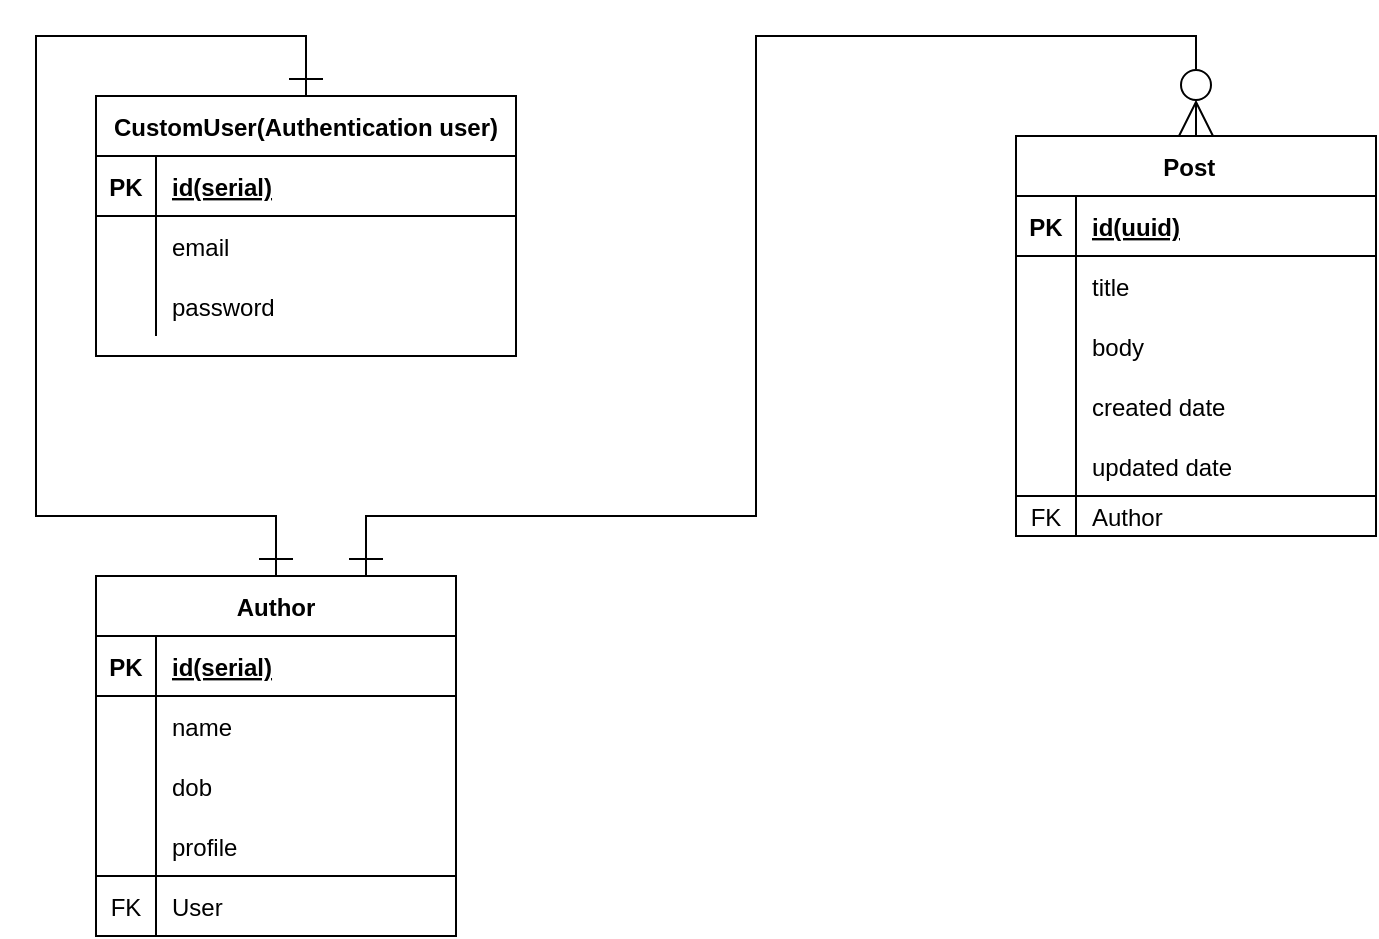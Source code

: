 <mxfile>
    <diagram id="4ULtx4ooGoJEC2jMClgB" name="Page-1">
        <mxGraphModel dx="387" dy="609" grid="1" gridSize="10" guides="1" tooltips="1" connect="1" arrows="1" fold="1" page="1" pageScale="1" pageWidth="827" pageHeight="1169" math="0" shadow="0">
            <root>
                <mxCell id="0"/>
                <mxCell id="1" parent="0"/>
                <mxCell id="53" style="edgeStyle=none;rounded=0;jumpStyle=arc;html=1;exitX=0.5;exitY=0;exitDx=0;exitDy=0;entryX=0.5;entryY=0;entryDx=0;entryDy=0;startArrow=ERone;startFill=0;endArrow=ERone;endFill=0;endSize=15;strokeWidth=1;strokeColor=default;startSize=15;" parent="1" source="2" target="38" edge="1">
                    <mxGeometry relative="1" as="geometry">
                        <Array as="points">
                            <mxPoint x="175" y="40"/>
                            <mxPoint x="40" y="40"/>
                            <mxPoint x="40" y="280"/>
                            <mxPoint x="160" y="280"/>
                        </Array>
                    </mxGeometry>
                </mxCell>
                <mxCell id="2" value="CustomUser(Authentication user)" style="shape=table;startSize=30;container=1;collapsible=1;childLayout=tableLayout;fixedRows=1;rowLines=0;fontStyle=1;align=center;resizeLast=1;" parent="1" vertex="1">
                    <mxGeometry x="70" y="70" width="210" height="130" as="geometry"/>
                </mxCell>
                <mxCell id="3" value="" style="shape=partialRectangle;collapsible=0;dropTarget=0;pointerEvents=0;fillColor=none;top=0;left=0;bottom=1;right=0;points=[[0,0.5],[1,0.5]];portConstraint=eastwest;" parent="2" vertex="1">
                    <mxGeometry y="30" width="210" height="30" as="geometry"/>
                </mxCell>
                <mxCell id="4" value="PK" style="shape=partialRectangle;connectable=0;fillColor=none;top=0;left=0;bottom=0;right=0;fontStyle=1;overflow=hidden;" parent="3" vertex="1">
                    <mxGeometry width="30" height="30" as="geometry">
                        <mxRectangle width="30" height="30" as="alternateBounds"/>
                    </mxGeometry>
                </mxCell>
                <mxCell id="5" value="id(serial)" style="shape=partialRectangle;connectable=0;fillColor=none;top=0;left=0;bottom=0;right=0;align=left;spacingLeft=6;fontStyle=5;overflow=hidden;" parent="3" vertex="1">
                    <mxGeometry x="30" width="180" height="30" as="geometry">
                        <mxRectangle width="180" height="30" as="alternateBounds"/>
                    </mxGeometry>
                </mxCell>
                <mxCell id="9" value="" style="shape=partialRectangle;collapsible=0;dropTarget=0;pointerEvents=0;fillColor=none;top=0;left=0;bottom=0;right=0;points=[[0,0.5],[1,0.5]];portConstraint=eastwest;" parent="2" vertex="1">
                    <mxGeometry y="60" width="210" height="30" as="geometry"/>
                </mxCell>
                <mxCell id="10" value="" style="shape=partialRectangle;connectable=0;fillColor=none;top=0;left=0;bottom=0;right=0;editable=1;overflow=hidden;" parent="9" vertex="1">
                    <mxGeometry width="30" height="30" as="geometry">
                        <mxRectangle width="30" height="30" as="alternateBounds"/>
                    </mxGeometry>
                </mxCell>
                <mxCell id="11" value="email " style="shape=partialRectangle;connectable=0;fillColor=none;top=0;left=0;bottom=0;right=0;align=left;spacingLeft=6;overflow=hidden;" parent="9" vertex="1">
                    <mxGeometry x="30" width="180" height="30" as="geometry">
                        <mxRectangle width="180" height="30" as="alternateBounds"/>
                    </mxGeometry>
                </mxCell>
                <mxCell id="12" value="" style="shape=partialRectangle;collapsible=0;dropTarget=0;pointerEvents=0;fillColor=none;top=0;left=0;bottom=0;right=0;points=[[0,0.5],[1,0.5]];portConstraint=eastwest;" parent="2" vertex="1">
                    <mxGeometry y="90" width="210" height="30" as="geometry"/>
                </mxCell>
                <mxCell id="13" value="" style="shape=partialRectangle;connectable=0;fillColor=none;top=0;left=0;bottom=0;right=0;editable=1;overflow=hidden;" parent="12" vertex="1">
                    <mxGeometry width="30" height="30" as="geometry">
                        <mxRectangle width="30" height="30" as="alternateBounds"/>
                    </mxGeometry>
                </mxCell>
                <mxCell id="14" value="password" style="shape=partialRectangle;connectable=0;fillColor=none;top=0;left=0;bottom=0;right=0;align=left;spacingLeft=6;overflow=hidden;" parent="12" vertex="1">
                    <mxGeometry x="30" width="180" height="30" as="geometry">
                        <mxRectangle width="180" height="30" as="alternateBounds"/>
                    </mxGeometry>
                </mxCell>
                <mxCell id="15" value="Post  " style="shape=table;startSize=30;container=1;collapsible=1;childLayout=tableLayout;fixedRows=1;rowLines=0;fontStyle=1;align=center;resizeLast=1;" parent="1" vertex="1">
                    <mxGeometry x="530" y="90" width="180" height="200" as="geometry"/>
                </mxCell>
                <mxCell id="16" value="" style="shape=partialRectangle;collapsible=0;dropTarget=0;pointerEvents=0;fillColor=none;top=0;left=0;bottom=1;right=0;points=[[0,0.5],[1,0.5]];portConstraint=eastwest;" parent="15" vertex="1">
                    <mxGeometry y="30" width="180" height="30" as="geometry"/>
                </mxCell>
                <mxCell id="17" value="PK" style="shape=partialRectangle;connectable=0;fillColor=none;top=0;left=0;bottom=0;right=0;fontStyle=1;overflow=hidden;" parent="16" vertex="1">
                    <mxGeometry width="30" height="30" as="geometry">
                        <mxRectangle width="30" height="30" as="alternateBounds"/>
                    </mxGeometry>
                </mxCell>
                <mxCell id="18" value="id(uuid)" style="shape=partialRectangle;connectable=0;fillColor=none;top=0;left=0;bottom=0;right=0;align=left;spacingLeft=6;fontStyle=5;overflow=hidden;" parent="16" vertex="1">
                    <mxGeometry x="30" width="150" height="30" as="geometry">
                        <mxRectangle width="150" height="30" as="alternateBounds"/>
                    </mxGeometry>
                </mxCell>
                <mxCell id="19" value="" style="shape=partialRectangle;collapsible=0;dropTarget=0;pointerEvents=0;fillColor=none;top=0;left=0;bottom=0;right=0;points=[[0,0.5],[1,0.5]];portConstraint=eastwest;" parent="15" vertex="1">
                    <mxGeometry y="60" width="180" height="30" as="geometry"/>
                </mxCell>
                <mxCell id="20" value="" style="shape=partialRectangle;connectable=0;fillColor=none;top=0;left=0;bottom=0;right=0;editable=1;overflow=hidden;" parent="19" vertex="1">
                    <mxGeometry width="30" height="30" as="geometry">
                        <mxRectangle width="30" height="30" as="alternateBounds"/>
                    </mxGeometry>
                </mxCell>
                <mxCell id="21" value="title" style="shape=partialRectangle;connectable=0;fillColor=none;top=0;left=0;bottom=0;right=0;align=left;spacingLeft=6;overflow=hidden;" parent="19" vertex="1">
                    <mxGeometry x="30" width="150" height="30" as="geometry">
                        <mxRectangle width="150" height="30" as="alternateBounds"/>
                    </mxGeometry>
                </mxCell>
                <mxCell id="22" value="" style="shape=partialRectangle;collapsible=0;dropTarget=0;pointerEvents=0;fillColor=none;top=0;left=0;bottom=0;right=0;points=[[0,0.5],[1,0.5]];portConstraint=eastwest;" parent="15" vertex="1">
                    <mxGeometry y="90" width="180" height="30" as="geometry"/>
                </mxCell>
                <mxCell id="23" value="" style="shape=partialRectangle;connectable=0;fillColor=none;top=0;left=0;bottom=0;right=0;editable=1;overflow=hidden;" parent="22" vertex="1">
                    <mxGeometry width="30" height="30" as="geometry">
                        <mxRectangle width="30" height="30" as="alternateBounds"/>
                    </mxGeometry>
                </mxCell>
                <mxCell id="24" value="body" style="shape=partialRectangle;connectable=0;fillColor=none;top=0;left=0;bottom=0;right=0;align=left;spacingLeft=6;overflow=hidden;" parent="22" vertex="1">
                    <mxGeometry x="30" width="150" height="30" as="geometry">
                        <mxRectangle width="150" height="30" as="alternateBounds"/>
                    </mxGeometry>
                </mxCell>
                <mxCell id="25" value="" style="shape=partialRectangle;collapsible=0;dropTarget=0;pointerEvents=0;fillColor=none;top=0;left=0;bottom=0;right=0;points=[[0,0.5],[1,0.5]];portConstraint=eastwest;" parent="15" vertex="1">
                    <mxGeometry y="120" width="180" height="30" as="geometry"/>
                </mxCell>
                <mxCell id="26" value="" style="shape=partialRectangle;connectable=0;fillColor=none;top=0;left=0;bottom=0;right=0;editable=1;overflow=hidden;" parent="25" vertex="1">
                    <mxGeometry width="30" height="30" as="geometry">
                        <mxRectangle width="30" height="30" as="alternateBounds"/>
                    </mxGeometry>
                </mxCell>
                <mxCell id="27" value="created date" style="shape=partialRectangle;connectable=0;fillColor=none;top=0;left=0;bottom=0;right=0;align=left;spacingLeft=6;overflow=hidden;" parent="25" vertex="1">
                    <mxGeometry x="30" width="150" height="30" as="geometry">
                        <mxRectangle width="150" height="30" as="alternateBounds"/>
                    </mxGeometry>
                </mxCell>
                <mxCell id="57" style="shape=partialRectangle;collapsible=0;dropTarget=0;pointerEvents=0;fillColor=none;top=0;left=0;bottom=0;right=0;points=[[0,0.5],[1,0.5]];portConstraint=eastwest;" vertex="1" parent="15">
                    <mxGeometry y="150" width="180" height="30" as="geometry"/>
                </mxCell>
                <mxCell id="58" style="shape=partialRectangle;connectable=0;fillColor=none;top=0;left=0;bottom=0;right=0;editable=1;overflow=hidden;" vertex="1" parent="57">
                    <mxGeometry width="30" height="30" as="geometry">
                        <mxRectangle width="30" height="30" as="alternateBounds"/>
                    </mxGeometry>
                </mxCell>
                <mxCell id="59" value="updated date" style="shape=partialRectangle;connectable=0;fillColor=none;top=0;left=0;bottom=0;right=0;align=left;spacingLeft=6;overflow=hidden;" vertex="1" parent="57">
                    <mxGeometry x="30" width="150" height="30" as="geometry">
                        <mxRectangle width="150" height="30" as="alternateBounds"/>
                    </mxGeometry>
                </mxCell>
                <mxCell id="28" style="shape=partialRectangle;collapsible=0;dropTarget=0;pointerEvents=0;fillColor=none;top=1;left=0;bottom=1;right=0;points=[[0,0.5],[1,0.5]];portConstraint=eastwest;perimeterSpacing=0;" parent="15" vertex="1">
                    <mxGeometry y="180" width="180" height="20" as="geometry"/>
                </mxCell>
                <mxCell id="29" value="FK" style="shape=partialRectangle;connectable=0;fillColor=none;top=0;left=0;bottom=0;right=0;editable=1;overflow=hidden;" parent="28" vertex="1">
                    <mxGeometry width="30" height="20" as="geometry">
                        <mxRectangle width="30" height="20" as="alternateBounds"/>
                    </mxGeometry>
                </mxCell>
                <mxCell id="30" value="Author" style="shape=partialRectangle;connectable=0;fillColor=none;top=0;left=0;bottom=0;right=0;align=left;spacingLeft=6;overflow=hidden;" parent="28" vertex="1">
                    <mxGeometry x="30" width="150" height="20" as="geometry">
                        <mxRectangle width="150" height="20" as="alternateBounds"/>
                    </mxGeometry>
                </mxCell>
                <mxCell id="52" style="edgeStyle=none;rounded=0;jumpStyle=arc;html=1;exitX=0.75;exitY=0;exitDx=0;exitDy=0;entryX=0.5;entryY=0;entryDx=0;entryDy=0;startArrow=ERone;startFill=0;endArrow=ERzeroToMany;endFill=0;endSize=15;strokeWidth=1;startSize=15;" parent="1" source="38" target="15" edge="1">
                    <mxGeometry relative="1" as="geometry">
                        <Array as="points">
                            <mxPoint x="205" y="280"/>
                            <mxPoint x="400" y="280"/>
                            <mxPoint x="400" y="40"/>
                            <mxPoint x="620" y="40"/>
                        </Array>
                    </mxGeometry>
                </mxCell>
                <mxCell id="38" value="Author" style="shape=table;startSize=30;container=1;collapsible=1;childLayout=tableLayout;fixedRows=1;rowLines=0;fontStyle=1;align=center;resizeLast=1;fillColor=none;" parent="1" vertex="1">
                    <mxGeometry x="70" y="310" width="180" height="180" as="geometry"/>
                </mxCell>
                <mxCell id="39" value="" style="shape=partialRectangle;collapsible=0;dropTarget=0;pointerEvents=0;fillColor=none;top=0;left=0;bottom=1;right=0;points=[[0,0.5],[1,0.5]];portConstraint=eastwest;" parent="38" vertex="1">
                    <mxGeometry y="30" width="180" height="30" as="geometry"/>
                </mxCell>
                <mxCell id="40" value="PK" style="shape=partialRectangle;connectable=0;fillColor=none;top=0;left=0;bottom=0;right=0;fontStyle=1;overflow=hidden;" parent="39" vertex="1">
                    <mxGeometry width="30" height="30" as="geometry">
                        <mxRectangle width="30" height="30" as="alternateBounds"/>
                    </mxGeometry>
                </mxCell>
                <mxCell id="41" value="id(serial)" style="shape=partialRectangle;connectable=0;fillColor=none;top=0;left=0;bottom=0;right=0;align=left;spacingLeft=6;fontStyle=5;overflow=hidden;" parent="39" vertex="1">
                    <mxGeometry x="30" width="150" height="30" as="geometry">
                        <mxRectangle width="150" height="30" as="alternateBounds"/>
                    </mxGeometry>
                </mxCell>
                <mxCell id="42" value="" style="shape=partialRectangle;collapsible=0;dropTarget=0;pointerEvents=0;fillColor=none;top=0;left=0;bottom=0;right=0;points=[[0,0.5],[1,0.5]];portConstraint=eastwest;" parent="38" vertex="1">
                    <mxGeometry y="60" width="180" height="30" as="geometry"/>
                </mxCell>
                <mxCell id="43" value="" style="shape=partialRectangle;connectable=0;fillColor=none;top=0;left=0;bottom=0;right=0;editable=1;overflow=hidden;" parent="42" vertex="1">
                    <mxGeometry width="30" height="30" as="geometry">
                        <mxRectangle width="30" height="30" as="alternateBounds"/>
                    </mxGeometry>
                </mxCell>
                <mxCell id="44" value="name" style="shape=partialRectangle;connectable=0;fillColor=none;top=0;left=0;bottom=0;right=0;align=left;spacingLeft=6;overflow=hidden;" parent="42" vertex="1">
                    <mxGeometry x="30" width="150" height="30" as="geometry">
                        <mxRectangle width="150" height="30" as="alternateBounds"/>
                    </mxGeometry>
                </mxCell>
                <mxCell id="45" value="" style="shape=partialRectangle;collapsible=0;dropTarget=0;pointerEvents=0;fillColor=none;top=0;left=0;bottom=0;right=0;points=[[0,0.5],[1,0.5]];portConstraint=eastwest;" parent="38" vertex="1">
                    <mxGeometry y="90" width="180" height="30" as="geometry"/>
                </mxCell>
                <mxCell id="46" value="" style="shape=partialRectangle;connectable=0;fillColor=none;top=0;left=0;bottom=0;right=0;editable=1;overflow=hidden;" parent="45" vertex="1">
                    <mxGeometry width="30" height="30" as="geometry">
                        <mxRectangle width="30" height="30" as="alternateBounds"/>
                    </mxGeometry>
                </mxCell>
                <mxCell id="47" value="dob" style="shape=partialRectangle;connectable=0;fillColor=none;top=0;left=0;bottom=0;right=0;align=left;spacingLeft=6;overflow=hidden;" parent="45" vertex="1">
                    <mxGeometry x="30" width="150" height="30" as="geometry">
                        <mxRectangle width="150" height="30" as="alternateBounds"/>
                    </mxGeometry>
                </mxCell>
                <mxCell id="54" style="shape=partialRectangle;collapsible=0;dropTarget=0;pointerEvents=0;fillColor=none;top=0;left=0;bottom=0;right=0;points=[[0,0.5],[1,0.5]];portConstraint=eastwest;" parent="38" vertex="1">
                    <mxGeometry y="120" width="180" height="30" as="geometry"/>
                </mxCell>
                <mxCell id="55" style="shape=partialRectangle;connectable=0;fillColor=none;top=0;left=0;bottom=0;right=0;editable=1;overflow=hidden;" parent="54" vertex="1">
                    <mxGeometry width="30" height="30" as="geometry">
                        <mxRectangle width="30" height="30" as="alternateBounds"/>
                    </mxGeometry>
                </mxCell>
                <mxCell id="56" value="profile" style="shape=partialRectangle;connectable=0;fillColor=none;top=0;left=0;bottom=0;right=0;align=left;spacingLeft=6;overflow=hidden;" parent="54" vertex="1">
                    <mxGeometry x="30" width="150" height="30" as="geometry">
                        <mxRectangle width="150" height="30" as="alternateBounds"/>
                    </mxGeometry>
                </mxCell>
                <mxCell id="48" value="" style="shape=partialRectangle;collapsible=0;dropTarget=0;pointerEvents=0;fillColor=none;top=1;left=0;bottom=1;right=0;points=[[0,0.5],[1,0.5]];portConstraint=eastwest;" parent="38" vertex="1">
                    <mxGeometry y="150" width="180" height="30" as="geometry"/>
                </mxCell>
                <mxCell id="49" value="FK" style="shape=partialRectangle;connectable=0;fillColor=none;top=0;left=0;bottom=0;right=0;editable=1;overflow=hidden;" parent="48" vertex="1">
                    <mxGeometry width="30" height="30" as="geometry">
                        <mxRectangle width="30" height="30" as="alternateBounds"/>
                    </mxGeometry>
                </mxCell>
                <mxCell id="50" value="User" style="shape=partialRectangle;connectable=0;fillColor=none;top=0;left=0;bottom=0;right=0;align=left;spacingLeft=6;overflow=hidden;" parent="48" vertex="1">
                    <mxGeometry x="30" width="150" height="30" as="geometry">
                        <mxRectangle width="150" height="30" as="alternateBounds"/>
                    </mxGeometry>
                </mxCell>
            </root>
        </mxGraphModel>
    </diagram>
</mxfile>
